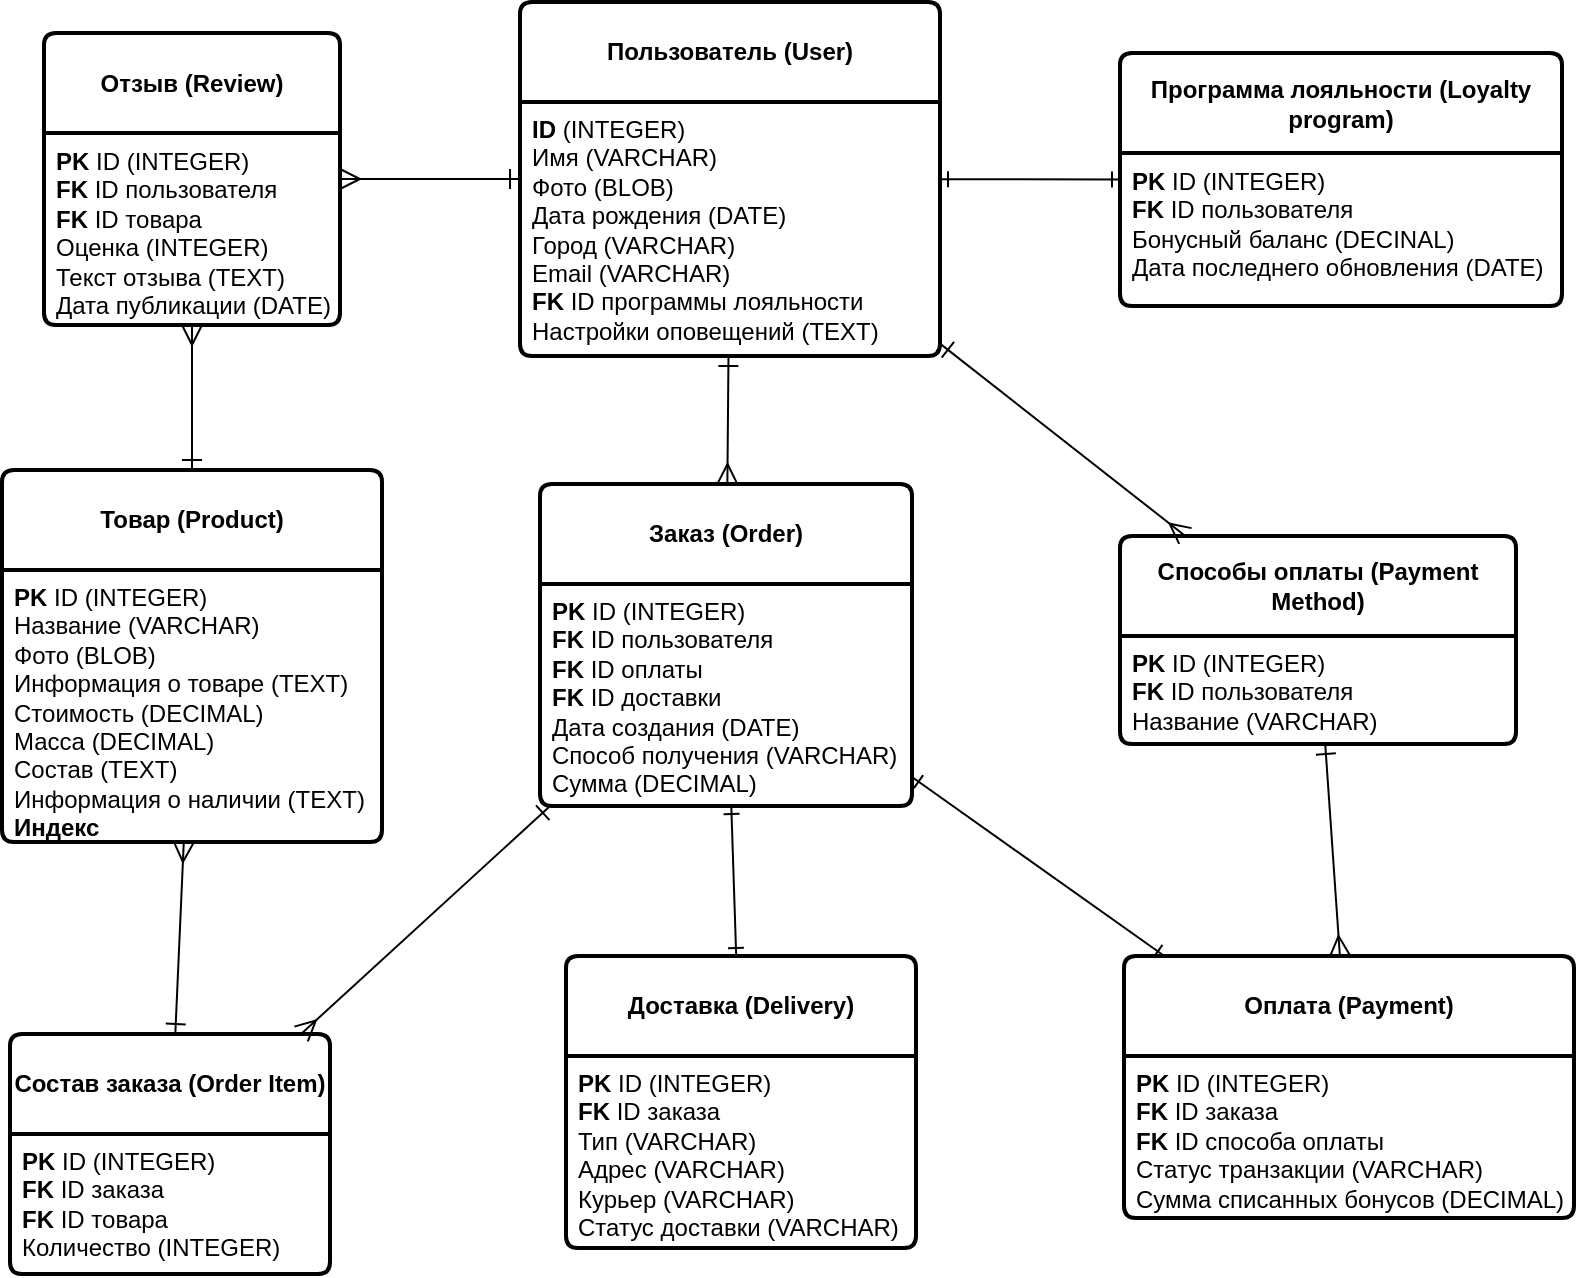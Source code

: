 <mxfile version="26.0.14">
  <diagram name="Page-1" id="PA6goV8-cNR6Mvob7BMG">
    <mxGraphModel dx="1406" dy="1964" grid="1" gridSize="10" guides="1" tooltips="1" connect="1" arrows="1" fold="1" page="1" pageScale="1" pageWidth="850" pageHeight="1100" math="0" shadow="0">
      <root>
        <mxCell id="0" />
        <mxCell id="1" parent="0" />
        <mxCell id="i-CCy0--mV5obR6uH1pO-1" style="rounded=0;orthogonalLoop=1;jettySize=auto;html=1;entryX=0;entryY=0.5;entryDx=0;entryDy=0;fontSize=12;startArrow=ERone;startFill=0;endArrow=ERone;endFill=0;" edge="1" parent="1" source="i-CCy0--mV5obR6uH1pO-3" target="i-CCy0--mV5obR6uH1pO-5">
          <mxGeometry relative="1" as="geometry" />
        </mxCell>
        <mxCell id="i-CCy0--mV5obR6uH1pO-2" style="edgeStyle=none;curved=1;rounded=0;orthogonalLoop=1;jettySize=auto;html=1;fontSize=12;startSize=8;endSize=8;startArrow=ERone;startFill=0;endArrow=ERmany;endFill=0;" edge="1" parent="1" source="i-CCy0--mV5obR6uH1pO-3" target="i-CCy0--mV5obR6uH1pO-11">
          <mxGeometry relative="1" as="geometry">
            <mxPoint x="655" y="-2" as="targetPoint" />
          </mxGeometry>
        </mxCell>
        <mxCell id="i-CCy0--mV5obR6uH1pO-3" value="Пользователь (User)" style="swimlane;childLayout=stackLayout;horizontal=1;startSize=50;horizontalStack=0;rounded=1;strokeWidth=2;resizeParent=0;resizeLast=1;shadow=0;dashed=0;align=center;arcSize=4;whiteSpace=wrap;html=1;" vertex="1" parent="1">
          <mxGeometry x="509" y="-223" width="210" height="177" as="geometry">
            <mxRectangle x="501" y="-118" width="151" height="50" as="alternateBounds" />
          </mxGeometry>
        </mxCell>
        <mxCell id="i-CCy0--mV5obR6uH1pO-4" value="&lt;b&gt;ID&lt;/b&gt;&amp;nbsp;(INTEGER)&lt;div&gt;Имя (VARCHAR)&lt;/div&gt;&lt;div&gt;Фото (BLOB)&lt;/div&gt;&lt;div&gt;Дата рождения (DATE)&lt;/div&gt;&lt;div&gt;Город (VARCHAR)&lt;/div&gt;&lt;div&gt;Email (VARCHAR)&lt;/div&gt;&lt;div&gt;&lt;b&gt;FK&lt;/b&gt; ID программы лояльности&lt;/div&gt;&lt;div&gt;Настройки оповещений (TEXT)&lt;/div&gt;" style="align=left;strokeColor=none;fillColor=none;spacingLeft=4;fontSize=12;verticalAlign=top;resizable=0;rotatable=0;part=1;html=1;" vertex="1" parent="i-CCy0--mV5obR6uH1pO-3">
          <mxGeometry y="50" width="210" height="127" as="geometry" />
        </mxCell>
        <mxCell id="i-CCy0--mV5obR6uH1pO-5" value="Программа лояльности (Loyalty program)" style="swimlane;childLayout=stackLayout;horizontal=1;startSize=50;horizontalStack=0;rounded=1;strokeWidth=2;resizeParent=0;resizeLast=1;shadow=0;dashed=0;align=center;arcSize=4;whiteSpace=wrap;html=1;" vertex="1" parent="1">
          <mxGeometry x="809" y="-197.5" width="221" height="126.5" as="geometry">
            <mxRectangle x="707" y="-118" width="264" height="50" as="alternateBounds" />
          </mxGeometry>
        </mxCell>
        <mxCell id="i-CCy0--mV5obR6uH1pO-6" value="&lt;b&gt;PK&lt;/b&gt; ID (INTEGER)&lt;br&gt;&lt;b&gt;FK&lt;/b&gt; ID пользователя&amp;nbsp;&lt;br&gt;Бонусный баланс (DECINAL)&lt;br&gt;Дата последнего обновления (DATE)" style="align=left;strokeColor=none;fillColor=none;spacingLeft=4;verticalAlign=top;resizable=0;rotatable=0;part=1;html=1;" vertex="1" parent="i-CCy0--mV5obR6uH1pO-5">
          <mxGeometry y="50" width="221" height="76.5" as="geometry" />
        </mxCell>
        <mxCell id="i-CCy0--mV5obR6uH1pO-7" value="Товар (Product)" style="swimlane;childLayout=stackLayout;horizontal=1;startSize=50;horizontalStack=0;rounded=1;strokeWidth=2;resizeParent=0;resizeLast=1;shadow=0;dashed=0;align=center;arcSize=4;whiteSpace=wrap;html=1;" vertex="1" parent="1">
          <mxGeometry x="250" y="11" width="190" height="186" as="geometry">
            <mxRectangle x="319" y="-19" width="122" height="50" as="alternateBounds" />
          </mxGeometry>
        </mxCell>
        <mxCell id="i-CCy0--mV5obR6uH1pO-8" value="&lt;span&gt;&lt;b&gt;PK&lt;/b&gt;&lt;/span&gt; ID (INTEGER)&lt;br&gt;Название (VARCHAR)&lt;br&gt;Фото (BLOB)&lt;br&gt;Информация о товаре (TEXT)&lt;br&gt;Стоимость (DECIMAL)&lt;br&gt;Масса (DECIMAL)&lt;br&gt;Состав (TEXT)&lt;br&gt;Информация о наличии (TEXT)&lt;div&gt;&lt;b&gt;Индекс&lt;/b&gt;&lt;/div&gt;" style="align=left;strokeColor=none;fillColor=none;spacingLeft=4;verticalAlign=top;resizable=0;rotatable=0;part=1;html=1;fontStyle=0" vertex="1" parent="i-CCy0--mV5obR6uH1pO-7">
          <mxGeometry y="50" width="190" height="136" as="geometry" />
        </mxCell>
        <mxCell id="i-CCy0--mV5obR6uH1pO-9" value="Отзыв (Review)" style="swimlane;childLayout=stackLayout;horizontal=1;startSize=50;horizontalStack=0;rounded=1;strokeWidth=2;resizeParent=0;resizeLast=1;shadow=0;dashed=0;align=center;arcSize=4;whiteSpace=wrap;html=1;" vertex="1" parent="1">
          <mxGeometry x="271" y="-207.5" width="148" height="146" as="geometry">
            <mxRectangle x="319" y="-118" width="122" height="50" as="alternateBounds" />
          </mxGeometry>
        </mxCell>
        <mxCell id="i-CCy0--mV5obR6uH1pO-10" value="&lt;b&gt;PK &lt;/b&gt;ID (INTEGER)&lt;br&gt;&lt;b&gt;FK&lt;/b&gt; ID пользователя&lt;br&gt;&lt;b&gt;FK&lt;/b&gt; ID товара&lt;br&gt;Оценка (INTEGER)&lt;br&gt;Текст отзыва (TEXT)&lt;br&gt;Дата публикации (DATE)" style="align=left;strokeColor=none;fillColor=none;spacingLeft=4;verticalAlign=top;resizable=0;rotatable=0;part=1;html=1;" vertex="1" parent="i-CCy0--mV5obR6uH1pO-9">
          <mxGeometry y="50" width="148" height="96" as="geometry" />
        </mxCell>
        <mxCell id="i-CCy0--mV5obR6uH1pO-11" value="Заказ (Order)" style="swimlane;childLayout=stackLayout;horizontal=1;startSize=50;horizontalStack=0;rounded=1;strokeWidth=2;resizeParent=0;resizeLast=1;shadow=0;dashed=0;align=center;arcSize=4;whiteSpace=wrap;html=1;" vertex="1" parent="1">
          <mxGeometry x="519" y="18" width="186" height="161" as="geometry">
            <mxRectangle x="521" y="-19" width="111" height="50" as="alternateBounds" />
          </mxGeometry>
        </mxCell>
        <mxCell id="i-CCy0--mV5obR6uH1pO-12" value="&lt;b&gt;PK&lt;/b&gt; ID (INTEGER)&lt;br&gt;&lt;b&gt;FK&lt;/b&gt; ID пользователя&lt;div&gt;&lt;b&gt;FK&lt;/b&gt; ID оплаты&lt;/div&gt;&lt;div&gt;&lt;b&gt;FK&lt;/b&gt; ID доставки&lt;br&gt;Дата создания (DATE)&lt;br&gt;Способ получения (VARCHAR)&lt;br&gt;Сумма (DECIMAL)&lt;/div&gt;" style="align=left;strokeColor=none;fillColor=none;spacingLeft=4;verticalAlign=top;resizable=0;rotatable=0;part=1;html=1;" vertex="1" parent="i-CCy0--mV5obR6uH1pO-11">
          <mxGeometry y="50" width="186" height="111" as="geometry" />
        </mxCell>
        <mxCell id="i-CCy0--mV5obR6uH1pO-13" value="Состав заказа (Order Item)" style="swimlane;childLayout=stackLayout;horizontal=1;startSize=50;horizontalStack=0;rounded=1;strokeWidth=2;resizeParent=0;resizeLast=1;shadow=0;dashed=0;align=center;arcSize=4;whiteSpace=wrap;html=1;" vertex="1" parent="1">
          <mxGeometry x="254" y="293" width="160" height="120" as="geometry">
            <mxRectangle x="255" y="77" width="186" height="50" as="alternateBounds" />
          </mxGeometry>
        </mxCell>
        <mxCell id="i-CCy0--mV5obR6uH1pO-14" value="&lt;b&gt;PK&lt;/b&gt; ID (INTEGER)&lt;br&gt;&lt;b&gt;FK&lt;/b&gt; ID заказа&lt;br&gt;&lt;b&gt;FK&lt;/b&gt; ID товара&lt;br&gt;Количество (INTEGER)" style="align=left;strokeColor=none;fillColor=none;spacingLeft=4;verticalAlign=top;resizable=0;rotatable=0;part=1;html=1;" vertex="1" parent="i-CCy0--mV5obR6uH1pO-13">
          <mxGeometry y="50" width="160" height="70" as="geometry" />
        </mxCell>
        <mxCell id="i-CCy0--mV5obR6uH1pO-15" value="Способы оплаты (Payment Method)" style="swimlane;childLayout=stackLayout;horizontal=1;startSize=50;horizontalStack=0;rounded=1;strokeWidth=2;resizeParent=0;resizeLast=1;shadow=0;dashed=0;align=center;arcSize=4;whiteSpace=wrap;html=1;" vertex="1" parent="1">
          <mxGeometry x="809" y="44" width="198" height="104" as="geometry">
            <mxRectangle x="712" y="-19" width="232" height="50" as="alternateBounds" />
          </mxGeometry>
        </mxCell>
        <mxCell id="i-CCy0--mV5obR6uH1pO-16" value="&lt;b&gt;PK&lt;/b&gt; ID (INTEGER)&lt;br&gt;&lt;b&gt;FK&lt;/b&gt; ID пользователя&lt;br&gt;Название (VARCHAR)" style="align=left;strokeColor=none;fillColor=none;spacingLeft=4;verticalAlign=top;resizable=0;rotatable=0;part=1;html=1;" vertex="1" parent="i-CCy0--mV5obR6uH1pO-15">
          <mxGeometry y="50" width="198" height="54" as="geometry" />
        </mxCell>
        <mxCell id="i-CCy0--mV5obR6uH1pO-17" value="Оплата (Payment)" style="swimlane;childLayout=stackLayout;horizontal=1;startSize=50;horizontalStack=0;rounded=1;strokeWidth=2;resizeParent=0;resizeLast=1;shadow=0;dashed=0;align=center;arcSize=4;whiteSpace=wrap;html=1;" vertex="1" parent="1">
          <mxGeometry x="811" y="254" width="225" height="131" as="geometry">
            <mxRectangle x="712" y="77" width="136" height="50" as="alternateBounds" />
          </mxGeometry>
        </mxCell>
        <mxCell id="i-CCy0--mV5obR6uH1pO-18" value="&lt;b&gt;PK&lt;/b&gt; ID (INTEGER)&lt;br&gt;&lt;b&gt;FK&lt;/b&gt; ID заказа&lt;br&gt;&lt;b&gt;FK&lt;/b&gt; ID способа оплаты&lt;br&gt;Статус транзакции (VARCHAR)&lt;br&gt;Сумма списанных бонусов (DECIMAL)" style="align=left;strokeColor=none;fillColor=none;spacingLeft=4;verticalAlign=top;resizable=0;rotatable=0;part=1;html=1;" vertex="1" parent="i-CCy0--mV5obR6uH1pO-17">
          <mxGeometry y="50" width="225" height="81" as="geometry" />
        </mxCell>
        <mxCell id="i-CCy0--mV5obR6uH1pO-19" value="Доставка (Delivery)" style="swimlane;childLayout=stackLayout;horizontal=1;startSize=50;horizontalStack=0;rounded=1;strokeWidth=2;resizeParent=0;resizeLast=1;shadow=0;dashed=0;align=center;arcSize=4;whiteSpace=wrap;html=1;" vertex="1" parent="1">
          <mxGeometry x="532" y="254" width="175" height="146" as="geometry">
            <mxRectangle x="505" y="75" width="143" height="50" as="alternateBounds" />
          </mxGeometry>
        </mxCell>
        <mxCell id="i-CCy0--mV5obR6uH1pO-20" value="&lt;b&gt;PK&lt;/b&gt; ID (INTEGER)&lt;br&gt;&lt;b&gt;FK&lt;/b&gt; ID заказа&lt;br&gt;Тип (VARCHAR)&lt;br&gt;Адрес (VARCHAR)&lt;br&gt;Курьер (VARCHAR)&lt;br&gt;Статус доставки (VARCHAR)" style="align=left;strokeColor=none;fillColor=none;spacingLeft=4;verticalAlign=top;resizable=0;rotatable=0;part=1;html=1;" vertex="1" parent="i-CCy0--mV5obR6uH1pO-19">
          <mxGeometry y="50" width="175" height="96" as="geometry" />
        </mxCell>
        <mxCell id="i-CCy0--mV5obR6uH1pO-21" style="edgeStyle=none;curved=1;rounded=0;orthogonalLoop=1;jettySize=auto;html=1;fontSize=12;startSize=8;endSize=8;startArrow=ERone;startFill=0;endArrow=ERmany;endFill=0;" edge="1" parent="1" source="i-CCy0--mV5obR6uH1pO-3" target="i-CCy0--mV5obR6uH1pO-9">
          <mxGeometry relative="1" as="geometry">
            <mxPoint x="530" y="-30" as="sourcePoint" />
            <mxPoint x="393" y="-87" as="targetPoint" />
          </mxGeometry>
        </mxCell>
        <mxCell id="i-CCy0--mV5obR6uH1pO-22" style="edgeStyle=none;curved=1;rounded=0;orthogonalLoop=1;jettySize=auto;html=1;fontSize=12;startSize=8;endSize=8;startArrow=ERone;startFill=0;endArrow=ERmany;endFill=0;" edge="1" parent="1" source="i-CCy0--mV5obR6uH1pO-3" target="i-CCy0--mV5obR6uH1pO-15">
          <mxGeometry relative="1" as="geometry">
            <mxPoint x="536" y="18" as="sourcePoint" />
            <mxPoint x="639" y="63" as="targetPoint" />
          </mxGeometry>
        </mxCell>
        <mxCell id="i-CCy0--mV5obR6uH1pO-23" style="edgeStyle=none;curved=1;rounded=0;orthogonalLoop=1;jettySize=auto;html=1;fontSize=12;startSize=8;endSize=8;startArrow=ERone;startFill=0;endArrow=ERmany;endFill=0;" edge="1" parent="1" source="i-CCy0--mV5obR6uH1pO-13" target="i-CCy0--mV5obR6uH1pO-7">
          <mxGeometry relative="1" as="geometry">
            <mxPoint x="492" y="4" as="sourcePoint" />
            <mxPoint x="672" y="141" as="targetPoint" />
          </mxGeometry>
        </mxCell>
        <mxCell id="i-CCy0--mV5obR6uH1pO-24" style="edgeStyle=none;curved=1;rounded=0;orthogonalLoop=1;jettySize=auto;html=1;fontSize=12;startSize=8;endSize=8;startArrow=ERone;startFill=0;endArrow=ERmany;endFill=0;" edge="1" parent="1" source="i-CCy0--mV5obR6uH1pO-7" target="i-CCy0--mV5obR6uH1pO-9">
          <mxGeometry relative="1" as="geometry">
            <mxPoint x="442.5" y="-37" as="sourcePoint" />
            <mxPoint x="622.5" y="100" as="targetPoint" />
          </mxGeometry>
        </mxCell>
        <mxCell id="i-CCy0--mV5obR6uH1pO-25" style="edgeStyle=none;curved=1;rounded=0;orthogonalLoop=1;jettySize=auto;html=1;fontSize=12;startSize=8;endSize=8;startArrow=ERone;startFill=0;endArrow=ERmany;endFill=0;" edge="1" parent="1" source="i-CCy0--mV5obR6uH1pO-11" target="i-CCy0--mV5obR6uH1pO-13">
          <mxGeometry relative="1" as="geometry">
            <mxPoint x="507" y="92" as="sourcePoint" />
            <mxPoint x="687" y="229" as="targetPoint" />
          </mxGeometry>
        </mxCell>
        <mxCell id="i-CCy0--mV5obR6uH1pO-26" style="rounded=0;orthogonalLoop=1;jettySize=auto;html=1;fontSize=12;startArrow=ERone;startFill=0;endArrow=ERone;endFill=0;" edge="1" parent="1" source="i-CCy0--mV5obR6uH1pO-17" target="i-CCy0--mV5obR6uH1pO-11">
          <mxGeometry relative="1" as="geometry">
            <mxPoint x="532" y="110.58" as="sourcePoint" />
            <mxPoint x="590" y="110.58" as="targetPoint" />
          </mxGeometry>
        </mxCell>
        <mxCell id="i-CCy0--mV5obR6uH1pO-27" style="rounded=0;orthogonalLoop=1;jettySize=auto;html=1;fontSize=12;startArrow=ERone;startFill=0;endArrow=ERone;endFill=0;" edge="1" parent="1" source="i-CCy0--mV5obR6uH1pO-11" target="i-CCy0--mV5obR6uH1pO-19">
          <mxGeometry relative="1" as="geometry">
            <mxPoint x="872" y="31" as="sourcePoint" />
            <mxPoint x="930" y="31" as="targetPoint" />
          </mxGeometry>
        </mxCell>
        <mxCell id="i-CCy0--mV5obR6uH1pO-28" style="edgeStyle=none;curved=1;rounded=0;orthogonalLoop=1;jettySize=auto;html=1;fontSize=12;startSize=8;endSize=8;startArrow=ERone;startFill=0;endArrow=ERmany;endFill=0;" edge="1" parent="1" source="i-CCy0--mV5obR6uH1pO-15" target="i-CCy0--mV5obR6uH1pO-17">
          <mxGeometry relative="1" as="geometry">
            <mxPoint x="495" y="170" as="sourcePoint" />
            <mxPoint x="675" y="307" as="targetPoint" />
          </mxGeometry>
        </mxCell>
      </root>
    </mxGraphModel>
  </diagram>
</mxfile>

